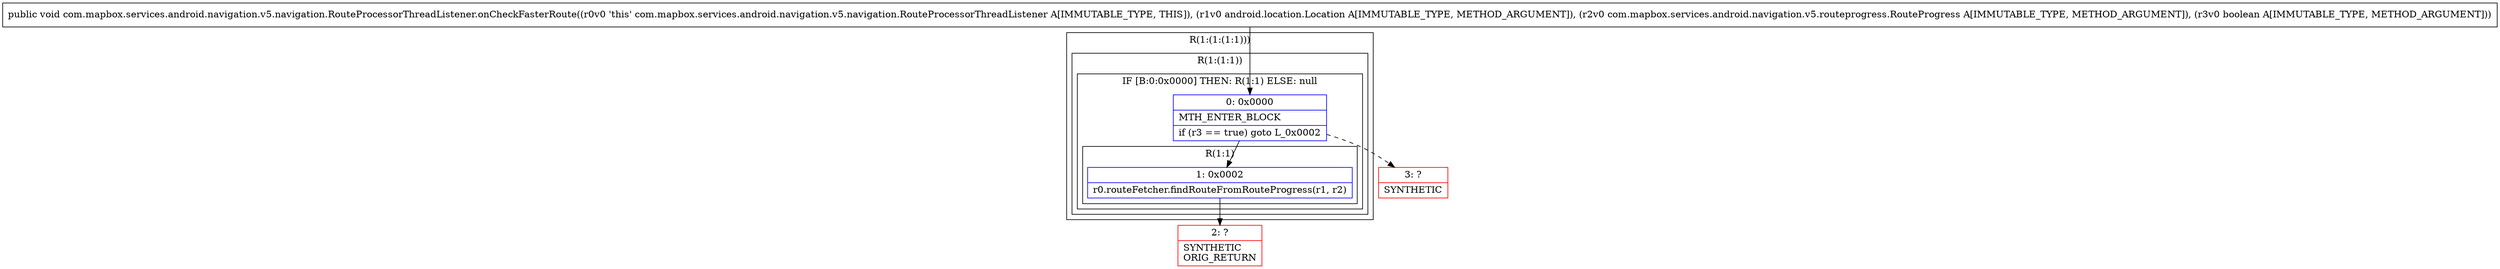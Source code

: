 digraph "CFG forcom.mapbox.services.android.navigation.v5.navigation.RouteProcessorThreadListener.onCheckFasterRoute(Landroid\/location\/Location;Lcom\/mapbox\/services\/android\/navigation\/v5\/routeprogress\/RouteProgress;Z)V" {
subgraph cluster_Region_1066309111 {
label = "R(1:(1:(1:1)))";
node [shape=record,color=blue];
subgraph cluster_Region_1934170952 {
label = "R(1:(1:1))";
node [shape=record,color=blue];
subgraph cluster_IfRegion_1331821870 {
label = "IF [B:0:0x0000] THEN: R(1:1) ELSE: null";
node [shape=record,color=blue];
Node_0 [shape=record,label="{0\:\ 0x0000|MTH_ENTER_BLOCK\l|if (r3 == true) goto L_0x0002\l}"];
subgraph cluster_Region_326668973 {
label = "R(1:1)";
node [shape=record,color=blue];
Node_1 [shape=record,label="{1\:\ 0x0002|r0.routeFetcher.findRouteFromRouteProgress(r1, r2)\l}"];
}
}
}
}
Node_2 [shape=record,color=red,label="{2\:\ ?|SYNTHETIC\lORIG_RETURN\l}"];
Node_3 [shape=record,color=red,label="{3\:\ ?|SYNTHETIC\l}"];
MethodNode[shape=record,label="{public void com.mapbox.services.android.navigation.v5.navigation.RouteProcessorThreadListener.onCheckFasterRoute((r0v0 'this' com.mapbox.services.android.navigation.v5.navigation.RouteProcessorThreadListener A[IMMUTABLE_TYPE, THIS]), (r1v0 android.location.Location A[IMMUTABLE_TYPE, METHOD_ARGUMENT]), (r2v0 com.mapbox.services.android.navigation.v5.routeprogress.RouteProgress A[IMMUTABLE_TYPE, METHOD_ARGUMENT]), (r3v0 boolean A[IMMUTABLE_TYPE, METHOD_ARGUMENT])) }"];
MethodNode -> Node_0;
Node_0 -> Node_1;
Node_0 -> Node_3[style=dashed];
Node_1 -> Node_2;
}

